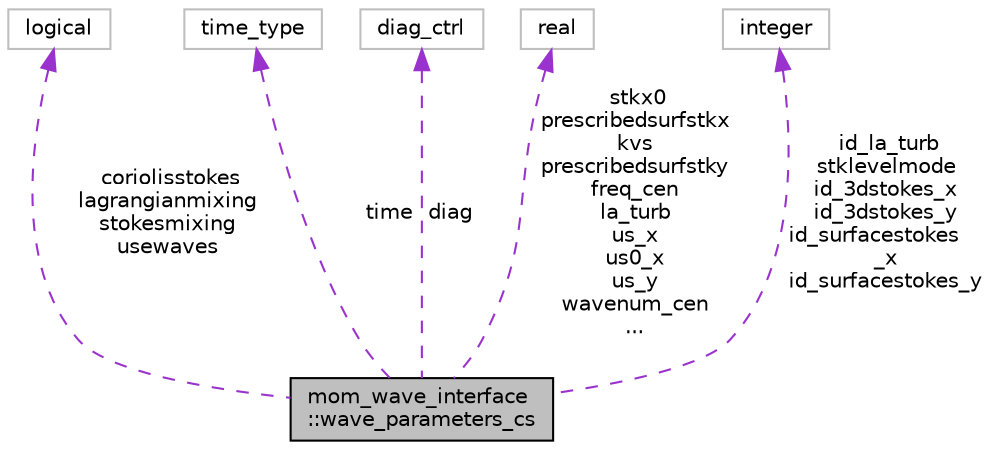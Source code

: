 digraph "mom_wave_interface::wave_parameters_cs"
{
 // INTERACTIVE_SVG=YES
 // LATEX_PDF_SIZE
  edge [fontname="Helvetica",fontsize="10",labelfontname="Helvetica",labelfontsize="10"];
  node [fontname="Helvetica",fontsize="10",shape=record];
  Node1 [label="mom_wave_interface\l::wave_parameters_cs",height=0.2,width=0.4,color="black", fillcolor="grey75", style="filled", fontcolor="black",tooltip="Container for all surface wave related parameters."];
  Node2 -> Node1 [dir="back",color="darkorchid3",fontsize="10",style="dashed",label=" coriolisstokes\nlagrangianmixing\nstokesmixing\nusewaves" ,fontname="Helvetica"];
  Node2 [label="logical",height=0.2,width=0.4,color="grey75", fillcolor="white", style="filled",tooltip=" "];
  Node3 -> Node1 [dir="back",color="darkorchid3",fontsize="10",style="dashed",label=" time" ,fontname="Helvetica"];
  Node3 [label="time_type",height=0.2,width=0.4,color="grey75", fillcolor="white", style="filled",tooltip=" "];
  Node4 -> Node1 [dir="back",color="darkorchid3",fontsize="10",style="dashed",label=" diag" ,fontname="Helvetica"];
  Node4 [label="diag_ctrl",height=0.2,width=0.4,color="grey75", fillcolor="white", style="filled",tooltip=" "];
  Node5 -> Node1 [dir="back",color="darkorchid3",fontsize="10",style="dashed",label=" stkx0\nprescribedsurfstkx\nkvs\nprescribedsurfstky\nfreq_cen\nla_turb\nus_x\nus0_x\nus_y\nwavenum_cen\n..." ,fontname="Helvetica"];
  Node5 [label="real",height=0.2,width=0.4,color="grey75", fillcolor="white", style="filled",tooltip=" "];
  Node6 -> Node1 [dir="back",color="darkorchid3",fontsize="10",style="dashed",label=" id_la_turb\nstklevelmode\nid_3dstokes_x\nid_3dstokes_y\nid_surfacestokes\l_x\nid_surfacestokes_y" ,fontname="Helvetica"];
  Node6 [label="integer",height=0.2,width=0.4,color="grey75", fillcolor="white", style="filled",tooltip=" "];
}
